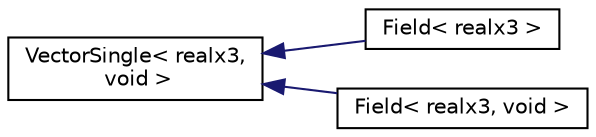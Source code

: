 digraph "Graphical Class Hierarchy"
{
 // LATEX_PDF_SIZE
  edge [fontname="Helvetica",fontsize="10",labelfontname="Helvetica",labelfontsize="10"];
  node [fontname="Helvetica",fontsize="10",shape=record];
  rankdir="LR";
  Node0 [label="VectorSingle\< realx3,\l void \>",height=0.2,width=0.4,color="black", fillcolor="white", style="filled",URL="$classpFlow_1_1VectorSingle.html",tooltip=" "];
  Node0 -> Node1 [dir="back",color="midnightblue",fontsize="10",style="solid",fontname="Helvetica"];
  Node1 [label="Field\< realx3 \>",height=0.2,width=0.4,color="black", fillcolor="white", style="filled",URL="$classpFlow_1_1Field.html",tooltip=" "];
  Node0 -> Node2 [dir="back",color="midnightblue",fontsize="10",style="solid",fontname="Helvetica"];
  Node2 [label="Field\< realx3, void \>",height=0.2,width=0.4,color="black", fillcolor="white", style="filled",URL="$classpFlow_1_1Field.html",tooltip=" "];
}
